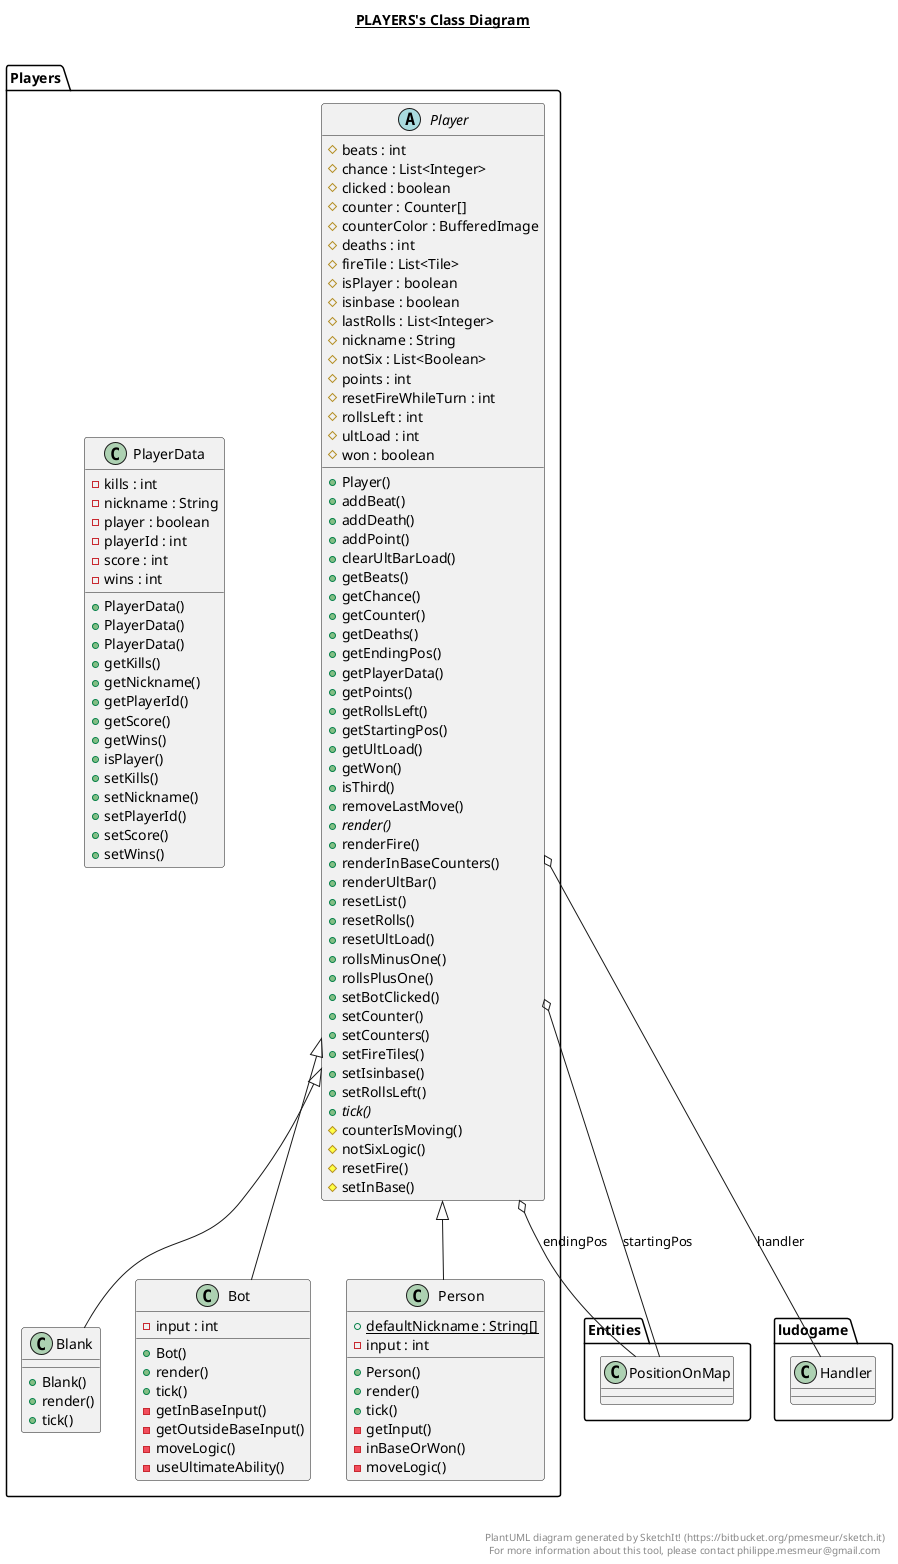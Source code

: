 @startuml

title __PLAYERS's Class Diagram__\n

  namespace Players {
    class Players.Blank {
        + Blank()
        + render()
        + tick()
    }
  }
  

  namespace Players {
    class Players.Bot {
        - input : int
        + Bot()
        + render()
        + tick()
        - getInBaseInput()
        - getOutsideBaseInput()
        - moveLogic()
        - useUltimateAbility()
    }
  }
  

  namespace Players {
    class Players.Person {
        {static} + defaultNickname : String[]
        - input : int
        + Person()
        + render()
        + tick()
        - getInput()
        - inBaseOrWon()
        - moveLogic()
    }
  }
  

  namespace Players {
    abstract class Players.Player {
        # beats : int
        # chance : List<Integer>
        # clicked : boolean
        # counter : Counter[]
        # counterColor : BufferedImage
        # deaths : int
        # fireTile : List<Tile>
        # isPlayer : boolean
        # isinbase : boolean
        # lastRolls : List<Integer>
        # nickname : String
        # notSix : List<Boolean>
        # points : int
        # resetFireWhileTurn : int
        # rollsLeft : int
        # ultLoad : int
        # won : boolean
        + Player()
        + addBeat()
        + addDeath()
        + addPoint()
        + clearUltBarLoad()
        + getBeats()
        + getChance()
        + getCounter()
        + getDeaths()
        + getEndingPos()
        + getPlayerData()
        + getPoints()
        + getRollsLeft()
        + getStartingPos()
        + getUltLoad()
        + getWon()
        + isThird()
        + removeLastMove()
        {abstract} + render()
        + renderFire()
        + renderInBaseCounters()
        + renderUltBar()
        + resetList()
        + resetRolls()
        + resetUltLoad()
        + rollsMinusOne()
        + rollsPlusOne()
        + setBotClicked()
        + setCounter()
        + setCounters()
        + setFireTiles()
        + setIsinbase()
        + setRollsLeft()
        {abstract} + tick()
        # counterIsMoving()
        # notSixLogic()
        # resetFire()
        # setInBase()
    }
  }
  

  namespace Players {
    class Players.PlayerData {
        - kills : int
        - nickname : String
        - player : boolean
        - playerId : int
        - score : int
        - wins : int
        + PlayerData()
        + PlayerData()
        + PlayerData()
        + getKills()
        + getNickname()
        + getPlayerId()
        + getScore()
        + getWins()
        + isPlayer()
        + setKills()
        + setNickname()
        + setPlayerId()
        + setScore()
        + setWins()
    }
  }
  

  Players.Blank -up-|> Players.Player
  Players.Bot -up-|> Players.Player
  Players.Person -up-|> Players.Player
  Players.Player o-- Entities.PositionOnMap : endingPos
  Players.Player o-- ludogame.Handler : handler
  Players.Player o-- Entities.PositionOnMap : startingPos


right footer


PlantUML diagram generated by SketchIt! (https://bitbucket.org/pmesmeur/sketch.it)
For more information about this tool, please contact philippe.mesmeur@gmail.com
endfooter

@enduml
